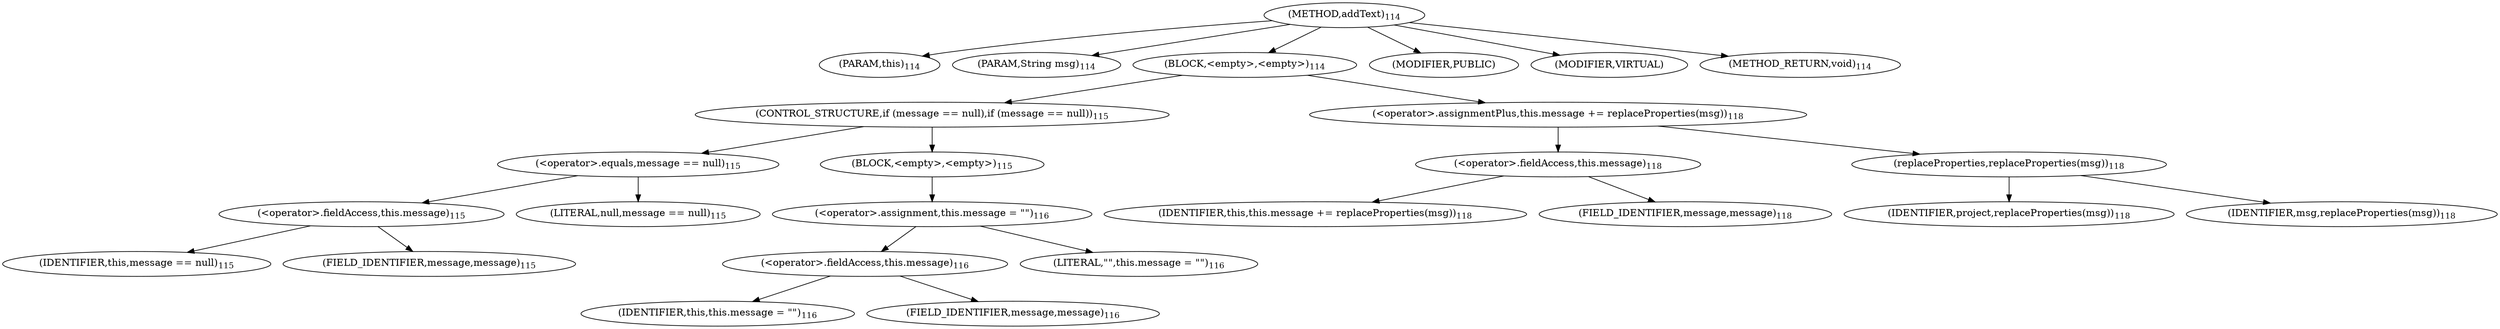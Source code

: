 digraph "addText" {  
"104" [label = <(METHOD,addText)<SUB>114</SUB>> ]
"105" [label = <(PARAM,this)<SUB>114</SUB>> ]
"106" [label = <(PARAM,String msg)<SUB>114</SUB>> ]
"107" [label = <(BLOCK,&lt;empty&gt;,&lt;empty&gt;)<SUB>114</SUB>> ]
"108" [label = <(CONTROL_STRUCTURE,if (message == null),if (message == null))<SUB>115</SUB>> ]
"109" [label = <(&lt;operator&gt;.equals,message == null)<SUB>115</SUB>> ]
"110" [label = <(&lt;operator&gt;.fieldAccess,this.message)<SUB>115</SUB>> ]
"111" [label = <(IDENTIFIER,this,message == null)<SUB>115</SUB>> ]
"112" [label = <(FIELD_IDENTIFIER,message,message)<SUB>115</SUB>> ]
"113" [label = <(LITERAL,null,message == null)<SUB>115</SUB>> ]
"114" [label = <(BLOCK,&lt;empty&gt;,&lt;empty&gt;)<SUB>115</SUB>> ]
"115" [label = <(&lt;operator&gt;.assignment,this.message = &quot;&quot;)<SUB>116</SUB>> ]
"116" [label = <(&lt;operator&gt;.fieldAccess,this.message)<SUB>116</SUB>> ]
"117" [label = <(IDENTIFIER,this,this.message = &quot;&quot;)<SUB>116</SUB>> ]
"118" [label = <(FIELD_IDENTIFIER,message,message)<SUB>116</SUB>> ]
"119" [label = <(LITERAL,&quot;&quot;,this.message = &quot;&quot;)<SUB>116</SUB>> ]
"120" [label = <(&lt;operator&gt;.assignmentPlus,this.message += replaceProperties(msg))<SUB>118</SUB>> ]
"121" [label = <(&lt;operator&gt;.fieldAccess,this.message)<SUB>118</SUB>> ]
"122" [label = <(IDENTIFIER,this,this.message += replaceProperties(msg))<SUB>118</SUB>> ]
"123" [label = <(FIELD_IDENTIFIER,message,message)<SUB>118</SUB>> ]
"124" [label = <(replaceProperties,replaceProperties(msg))<SUB>118</SUB>> ]
"125" [label = <(IDENTIFIER,project,replaceProperties(msg))<SUB>118</SUB>> ]
"126" [label = <(IDENTIFIER,msg,replaceProperties(msg))<SUB>118</SUB>> ]
"127" [label = <(MODIFIER,PUBLIC)> ]
"128" [label = <(MODIFIER,VIRTUAL)> ]
"129" [label = <(METHOD_RETURN,void)<SUB>114</SUB>> ]
  "104" -> "105" 
  "104" -> "106" 
  "104" -> "107" 
  "104" -> "127" 
  "104" -> "128" 
  "104" -> "129" 
  "107" -> "108" 
  "107" -> "120" 
  "108" -> "109" 
  "108" -> "114" 
  "109" -> "110" 
  "109" -> "113" 
  "110" -> "111" 
  "110" -> "112" 
  "114" -> "115" 
  "115" -> "116" 
  "115" -> "119" 
  "116" -> "117" 
  "116" -> "118" 
  "120" -> "121" 
  "120" -> "124" 
  "121" -> "122" 
  "121" -> "123" 
  "124" -> "125" 
  "124" -> "126" 
}
